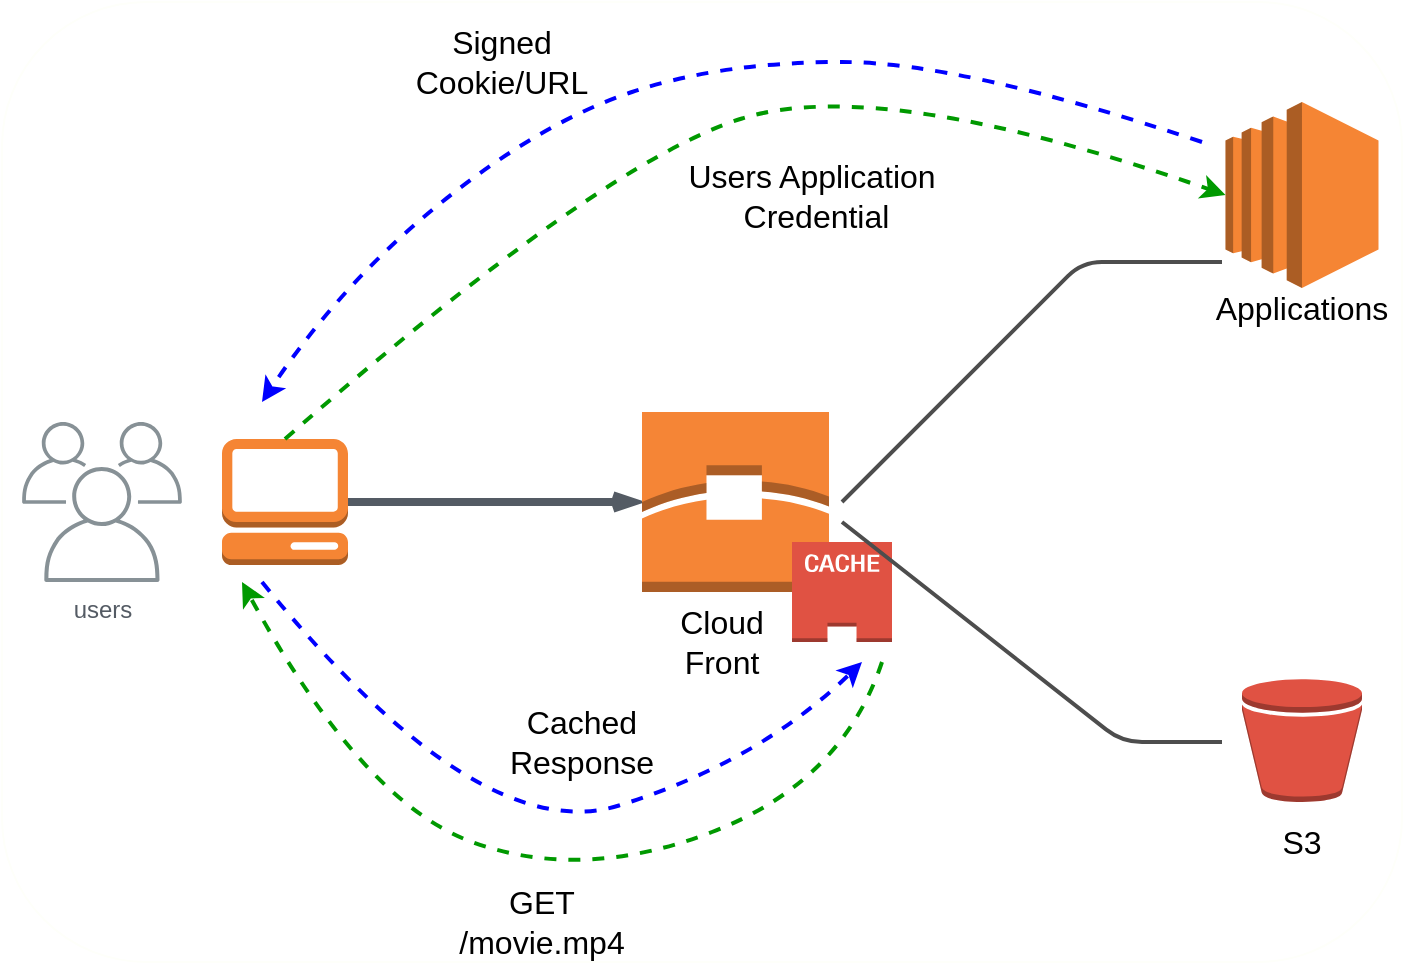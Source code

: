 <mxfile version="12.9.9" type="device"><diagram id="NvpqJBKRmjGPZKzPypbm" name="Page-1"><mxGraphModel dx="1106" dy="778" grid="1" gridSize="10" guides="1" tooltips="1" connect="1" arrows="1" fold="1" page="1" pageScale="1" pageWidth="1654" pageHeight="1169" math="0" shadow="0"><root><mxCell id="0"/><mxCell id="1" parent="0"/><mxCell id="hDVWxN6vvHAXCCkjDWtg-10" value="" style="rounded=1;whiteSpace=wrap;html=1;strokeColor=#FEFFFA;fontSize=16;fontColor=#FF9933;" parent="1" vertex="1"><mxGeometry x="20" y="10" width="700" height="480" as="geometry"/></mxCell><mxCell id="MUY71AIxzCRUjd8wj3wI-61" value="users" style="outlineConnect=0;gradientColor=none;fontColor=#545B64;strokeColor=none;fillColor=#879196;dashed=0;verticalLabelPosition=bottom;verticalAlign=top;align=center;html=1;fontSize=12;fontStyle=0;aspect=fixed;shape=mxgraph.aws4.illustration_users;pointerEvents=1;shadow=0;" parent="1" vertex="1"><mxGeometry x="30" y="220" width="80" height="80" as="geometry"/></mxCell><mxCell id="MUY71AIxzCRUjd8wj3wI-63" value="" style="edgeStyle=orthogonalEdgeStyle;html=1;endArrow=openThin;elbow=vertical;startArrow=none;endFill=0;strokeColor=#545B64;rounded=0;strokeWidth=4;entryX=0;entryY=0.5;entryDx=0;entryDy=0;entryPerimeter=0;exitX=1;exitY=0.5;exitDx=0;exitDy=0;exitPerimeter=0;" parent="1" source="MUY71AIxzCRUjd8wj3wI-119" target="MUY71AIxzCRUjd8wj3wI-114" edge="1"><mxGeometry width="100" relative="1" as="geometry"><mxPoint x="595" y="280" as="sourcePoint"/><mxPoint x="400" y="260" as="targetPoint"/></mxGeometry></mxCell><mxCell id="MUY71AIxzCRUjd8wj3wI-103" value="" style="outlineConnect=0;dashed=0;verticalLabelPosition=bottom;verticalAlign=top;align=center;html=1;shape=mxgraph.aws3.bucket;fillColor=#E05243;gradientColor=none;shadow=0;strokeColor=#636260;strokeWidth=3;" parent="1" vertex="1"><mxGeometry x="640" y="348.5" width="60" height="61.5" as="geometry"/></mxCell><mxCell id="MUY71AIxzCRUjd8wj3wI-112" value="Cloud Front" style="text;html=1;strokeColor=none;fillColor=none;align=center;verticalAlign=middle;whiteSpace=wrap;rounded=0;shadow=0;strokeWidth=2;fontSize=16;" parent="1" vertex="1"><mxGeometry x="360" y="320" width="40" height="20" as="geometry"/></mxCell><mxCell id="MUY71AIxzCRUjd8wj3wI-113" value="S3" style="text;html=1;strokeColor=none;fillColor=none;align=center;verticalAlign=middle;whiteSpace=wrap;rounded=0;shadow=0;strokeWidth=2;fontSize=16;" parent="1" vertex="1"><mxGeometry x="650" y="420" width="40" height="20" as="geometry"/></mxCell><mxCell id="MUY71AIxzCRUjd8wj3wI-114" value="" style="outlineConnect=0;dashed=0;verticalLabelPosition=bottom;verticalAlign=top;align=center;html=1;shape=mxgraph.aws3.edge_location;fillColor=#F58536;gradientColor=none;shadow=0;strokeColor=#636260;strokeWidth=3;fontSize=16;" parent="1" vertex="1"><mxGeometry x="340" y="215" width="93.5" height="90" as="geometry"/></mxCell><mxCell id="MUY71AIxzCRUjd8wj3wI-115" value="" style="outlineConnect=0;dashed=0;verticalLabelPosition=bottom;verticalAlign=top;align=center;html=1;shape=mxgraph.aws3.cached_volume;fillColor=#E05243;gradientColor=none;shadow=0;strokeColor=#636260;strokeWidth=3;fontSize=16;" parent="1" vertex="1"><mxGeometry x="415" y="280" width="50" height="50" as="geometry"/></mxCell><mxCell id="MUY71AIxzCRUjd8wj3wI-116" value="" style="outlineConnect=0;dashed=0;verticalLabelPosition=bottom;verticalAlign=top;align=center;html=1;shape=mxgraph.aws3.ec2;fillColor=#F58534;gradientColor=none;shadow=0;strokeColor=#636260;strokeWidth=3;fontSize=16;" parent="1" vertex="1"><mxGeometry x="631.75" y="60" width="76.5" height="93" as="geometry"/></mxCell><mxCell id="MUY71AIxzCRUjd8wj3wI-117" value="Applications" style="text;html=1;strokeColor=none;fillColor=none;align=center;verticalAlign=middle;whiteSpace=wrap;rounded=0;shadow=0;strokeWidth=2;fontSize=16;" parent="1" vertex="1"><mxGeometry x="650" y="153" width="40" height="20" as="geometry"/></mxCell><mxCell id="MUY71AIxzCRUjd8wj3wI-119" value="" style="outlineConnect=0;dashed=0;verticalLabelPosition=bottom;verticalAlign=top;align=center;html=1;shape=mxgraph.aws3.management_console;fillColor=#F58534;gradientColor=none;shadow=0;strokeColor=#636260;strokeWidth=3;fontSize=16;" parent="1" vertex="1"><mxGeometry x="130" y="228.5" width="63" height="63" as="geometry"/></mxCell><mxCell id="MUY71AIxzCRUjd8wj3wI-124" value="" style="curved=1;endArrow=classic;html=1;strokeWidth=2;fontSize=16;entryX=0;entryY=0.5;entryDx=0;entryDy=0;entryPerimeter=0;exitX=0.5;exitY=0;exitDx=0;exitDy=0;exitPerimeter=0;dashed=1;strokeColor=#009900;" parent="1" source="MUY71AIxzCRUjd8wj3wI-119" target="MUY71AIxzCRUjd8wj3wI-116" edge="1"><mxGeometry width="50" height="50" relative="1" as="geometry"><mxPoint x="460" y="96.5" as="sourcePoint"/><mxPoint x="510" y="46.5" as="targetPoint"/><Array as="points"><mxPoint x="320" y="90"/><mxPoint x="460" y="46.5"/></Array></mxGeometry></mxCell><mxCell id="hDVWxN6vvHAXCCkjDWtg-1" value="" style="curved=1;endArrow=classic;html=1;strokeWidth=2;fontSize=16;dashed=1;strokeColor=#0000FF;" parent="1" edge="1"><mxGeometry width="50" height="50" relative="1" as="geometry"><mxPoint x="620" y="80" as="sourcePoint"/><mxPoint x="150" y="210" as="targetPoint"/><Array as="points"><mxPoint x="500" y="40"/><mxPoint x="380" y="40"/><mxPoint x="290" y="70"/><mxPoint x="190" y="150"/></Array></mxGeometry></mxCell><mxCell id="hDVWxN6vvHAXCCkjDWtg-2" value="" style="curved=1;endArrow=classic;html=1;strokeWidth=2;fontSize=16;dashed=1;strokeColor=#0000FF;" parent="1" edge="1"><mxGeometry width="50" height="50" relative="1" as="geometry"><mxPoint x="150" y="300" as="sourcePoint"/><mxPoint x="450" y="340" as="targetPoint"/><Array as="points"><mxPoint x="258.5" y="433.5"/><mxPoint x="398.5" y="390"/></Array></mxGeometry></mxCell><mxCell id="hDVWxN6vvHAXCCkjDWtg-3" value="" style="curved=1;endArrow=classic;html=1;strokeWidth=2;fontSize=16;dashed=1;strokeColor=#009900;" parent="1" edge="1"><mxGeometry width="50" height="50" relative="1" as="geometry"><mxPoint x="460" y="340" as="sourcePoint"/><mxPoint x="140" y="300" as="targetPoint"/><Array as="points"><mxPoint x="440" y="400"/><mxPoint x="310" y="450"/><mxPoint x="200" y="410"/></Array></mxGeometry></mxCell><mxCell id="hDVWxN6vvHAXCCkjDWtg-4" value="" style="endArrow=none;html=1;strokeColor=#4D4D4D;strokeWidth=2;fontSize=16;fontColor=#FF9933;" parent="1" edge="1"><mxGeometry width="50" height="50" relative="1" as="geometry"><mxPoint x="440" y="270" as="sourcePoint"/><mxPoint x="630" y="380" as="targetPoint"/><Array as="points"><mxPoint x="580" y="380"/></Array></mxGeometry></mxCell><mxCell id="hDVWxN6vvHAXCCkjDWtg-5" value="" style="endArrow=none;html=1;strokeColor=#4D4D4D;strokeWidth=2;fontSize=16;fontColor=#FF9933;" parent="1" edge="1"><mxGeometry width="50" height="50" relative="1" as="geometry"><mxPoint x="440" y="260" as="sourcePoint"/><mxPoint x="630" y="140" as="targetPoint"/><Array as="points"><mxPoint x="560" y="140"/></Array></mxGeometry></mxCell><mxCell id="hDVWxN6vvHAXCCkjDWtg-6" value="Signed Cookie/URL" style="text;html=1;strokeColor=none;fillColor=none;align=center;verticalAlign=middle;whiteSpace=wrap;rounded=0;shadow=0;strokeWidth=2;fontSize=16;" parent="1" vertex="1"><mxGeometry x="220" y="30" width="100" height="20" as="geometry"/></mxCell><mxCell id="hDVWxN6vvHAXCCkjDWtg-7" value="Users Application&lt;br&gt;&amp;nbsp;Credential" style="text;html=1;strokeColor=none;fillColor=none;align=center;verticalAlign=middle;whiteSpace=wrap;rounded=0;shadow=0;strokeWidth=2;fontSize=16;" parent="1" vertex="1"><mxGeometry x="300" y="96.5" width="250" height="20" as="geometry"/></mxCell><mxCell id="hDVWxN6vvHAXCCkjDWtg-8" value="GET /movie.mp4" style="text;html=1;strokeColor=none;fillColor=none;align=center;verticalAlign=middle;whiteSpace=wrap;rounded=0;shadow=0;strokeWidth=2;fontSize=16;" parent="1" vertex="1"><mxGeometry x="240" y="460" width="100" height="20" as="geometry"/></mxCell><mxCell id="hDVWxN6vvHAXCCkjDWtg-9" value="Cached Response" style="text;html=1;strokeColor=none;fillColor=none;align=center;verticalAlign=middle;whiteSpace=wrap;rounded=0;shadow=0;strokeWidth=2;fontSize=16;" parent="1" vertex="1"><mxGeometry x="260" y="370" width="100" height="20" as="geometry"/></mxCell></root></mxGraphModel></diagram></mxfile>
